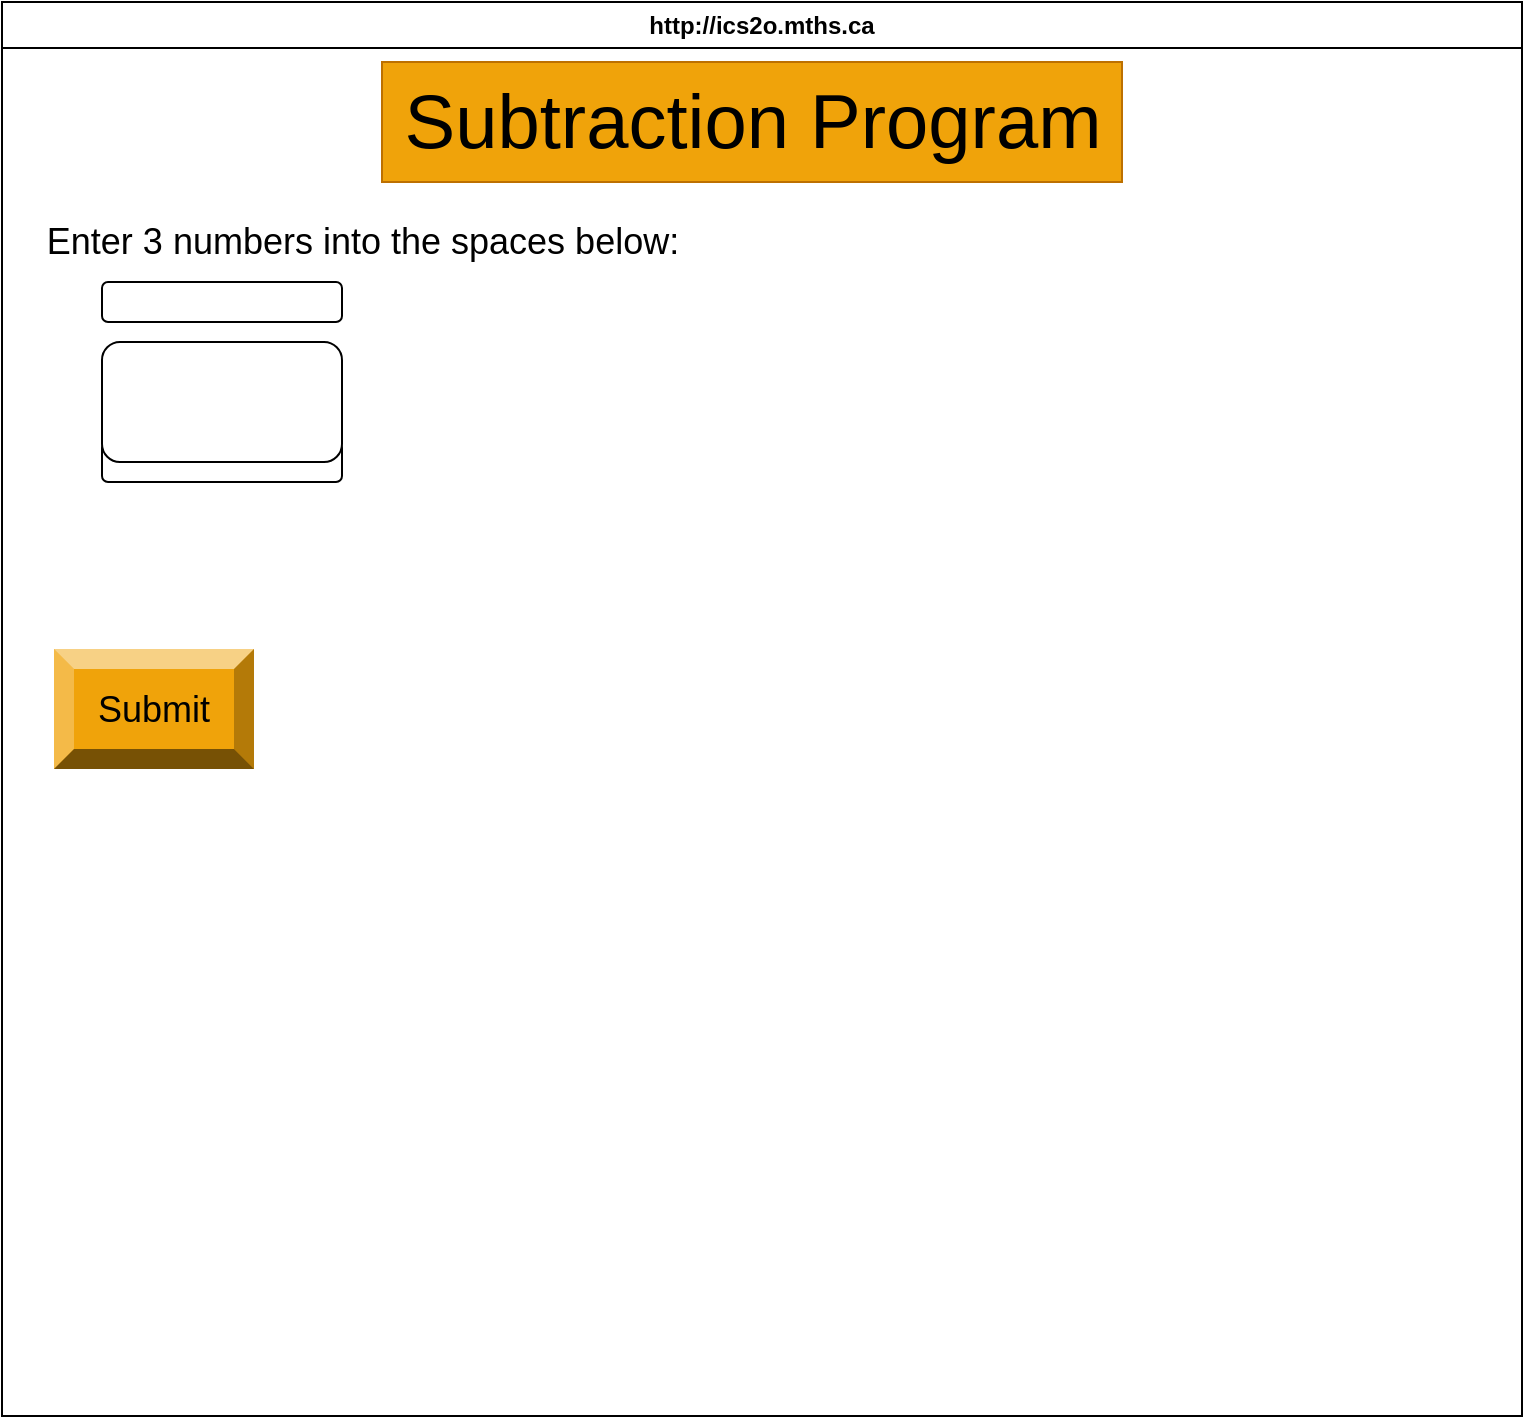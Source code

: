 <mxfile>
    <diagram id="xqe49uJMk2qLqhwoCR1s" name="Page-1">
        <mxGraphModel dx="1086" dy="708" grid="1" gridSize="10" guides="1" tooltips="1" connect="1" arrows="1" fold="1" page="1" pageScale="1" pageWidth="827" pageHeight="1169" math="0" shadow="0">
            <root>
                <mxCell id="0"/>
                <mxCell id="1" parent="0"/>
                <mxCell id="3" value="http://ics2o.mths.ca" style="swimlane;whiteSpace=wrap;html=1;" vertex="1" parent="1">
                    <mxGeometry x="40" y="40" width="760" height="707" as="geometry"/>
                </mxCell>
                <mxCell id="6" value="Enter 3 numbers into the spaces below:" style="text;html=1;align=center;verticalAlign=middle;resizable=0;points=[];autosize=1;strokeColor=none;fillColor=none;fontSize=18;" vertex="1" parent="3">
                    <mxGeometry x="10" y="100" width="340" height="40" as="geometry"/>
                </mxCell>
                <mxCell id="8" value="Submit" style="labelPosition=center;verticalLabelPosition=middle;align=center;html=1;shape=mxgraph.basic.shaded_button;dx=10;fillColor=#f0a30a;strokeColor=#BD7000;whiteSpace=wrap;fontSize=18;fontColor=#000000;" vertex="1" parent="3">
                    <mxGeometry x="26" y="323.5" width="100" height="60" as="geometry"/>
                </mxCell>
                <mxCell id="10" value="&lt;font style=&quot;font-size: 38px;&quot;&gt;Subtraction Program&lt;/font&gt;" style="text;html=1;align=center;verticalAlign=middle;resizable=0;points=[];autosize=1;strokeColor=#BD7000;fillColor=#f0a30a;fontColor=#000000;" vertex="1" parent="3">
                    <mxGeometry x="190" y="30" width="370" height="60" as="geometry"/>
                </mxCell>
                <mxCell id="13" value="" style="rounded=1;whiteSpace=wrap;html=1;fontSize=38;" vertex="1" parent="3">
                    <mxGeometry x="50" y="140" width="120" height="20" as="geometry"/>
                </mxCell>
                <mxCell id="12" value="" style="rounded=1;whiteSpace=wrap;html=1;fontSize=38;" vertex="1" parent="3">
                    <mxGeometry x="50" y="220" width="120" height="20" as="geometry"/>
                </mxCell>
                <mxCell id="11" value="" style="rounded=1;whiteSpace=wrap;html=1;fontSize=38;" vertex="1" parent="3">
                    <mxGeometry x="50" y="170" width="120" height="60" as="geometry"/>
                </mxCell>
            </root>
        </mxGraphModel>
    </diagram>
</mxfile>